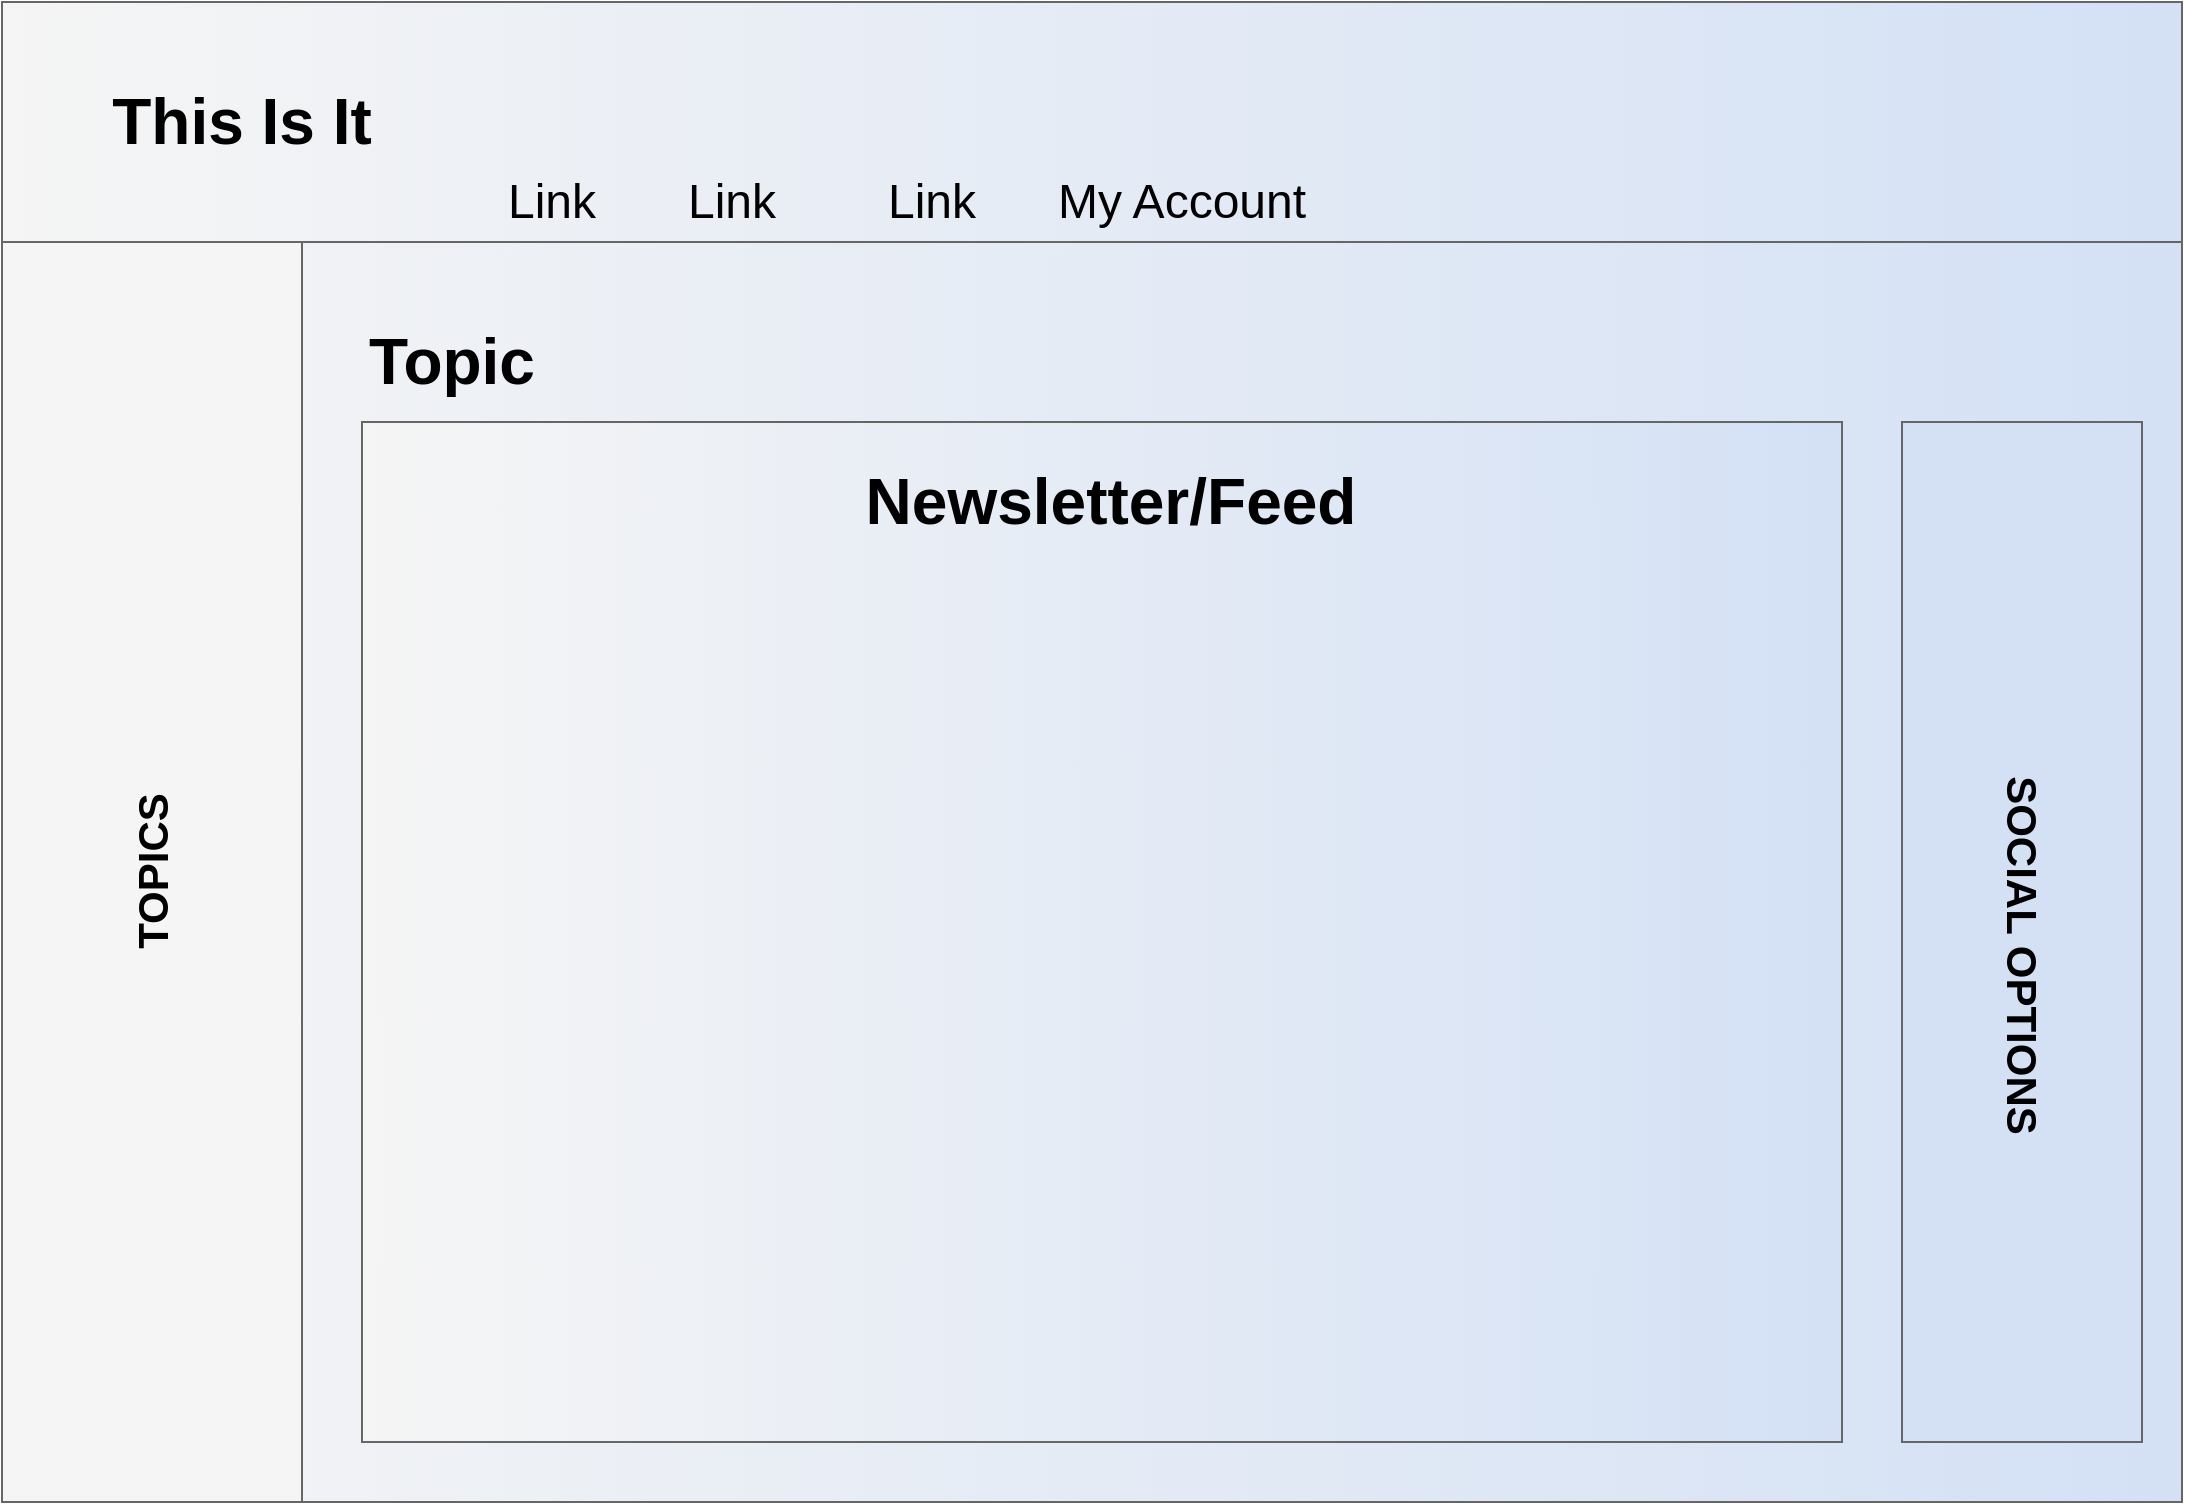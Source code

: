 <mxfile version="13.9.7" type="onedrive" pages="2"><diagram id="uCphyBb3-FRrpocgpgzu" name="Main"><mxGraphModel dx="1970" dy="1220" grid="1" gridSize="10" guides="1" tooltips="1" connect="1" arrows="1" fold="1" page="1" pageScale="1" pageWidth="1169" pageHeight="827" math="0" shadow="0"><root><mxCell id="0"/><mxCell id="1" parent="0"/><mxCell id="JD2OxSE-W09vFi5EJ_8B-1" value="" style="rounded=0;whiteSpace=wrap;html=1;gradientDirection=east;fillColor=#f5f5f5;strokeColor=#666666;fontColor=#333333;gradientColor=#D4E1F5;" vertex="1" parent="1"><mxGeometry x="30" y="40" width="1090" height="750" as="geometry"/></mxCell><mxCell id="JD2OxSE-W09vFi5EJ_8B-5" value="" style="rounded=0;whiteSpace=wrap;html=1;fontSize=32;gradientDirection=east;fillColor=#f5f5f5;strokeColor=#666666;fontColor=#333333;gradientColor=#D4E1F5;" vertex="1" parent="1"><mxGeometry x="30" y="40" width="1090" height="120" as="geometry"/></mxCell><mxCell id="JD2OxSE-W09vFi5EJ_8B-2" value="" style="rounded=0;whiteSpace=wrap;html=1;fillColor=#f5f5f5;strokeColor=#666666;fontColor=#333333;" vertex="1" parent="1"><mxGeometry x="30" y="160" width="150" height="630" as="geometry"/></mxCell><mxCell id="JD2OxSE-W09vFi5EJ_8B-3" value="TOPICS" style="text;html=1;strokeColor=none;fillColor=none;align=center;verticalAlign=middle;whiteSpace=wrap;rounded=0;rotation=-90;fontSize=21;fontStyle=1" vertex="1" parent="1"><mxGeometry x="52.5" y="458.75" width="105" height="32.5" as="geometry"/></mxCell><mxCell id="JD2OxSE-W09vFi5EJ_8B-4" value="This Is It" style="text;html=1;strokeColor=none;fillColor=none;align=center;verticalAlign=middle;rounded=0;fontSize=32;fontStyle=1;glass=0;shadow=0;sketch=0;labelBorderColor=none;labelBackgroundColor=none;whiteSpace=wrap;" vertex="1" parent="1"><mxGeometry x="70" y="90" width="160" height="20" as="geometry"/></mxCell><mxCell id="JD2OxSE-W09vFi5EJ_8B-14" value="Link" style="text;html=1;strokeColor=none;fillColor=none;align=center;verticalAlign=middle;whiteSpace=wrap;rounded=0;shadow=0;glass=0;labelBackgroundColor=none;sketch=0;fontSize=24;" vertex="1" parent="1"><mxGeometry x="260" y="120" width="90" height="40" as="geometry"/></mxCell><mxCell id="JD2OxSE-W09vFi5EJ_8B-15" value="Link" style="text;html=1;strokeColor=none;fillColor=none;align=center;verticalAlign=middle;whiteSpace=wrap;rounded=0;shadow=0;glass=0;labelBackgroundColor=none;sketch=0;fontSize=24;" vertex="1" parent="1"><mxGeometry x="360" y="115" width="70" height="50" as="geometry"/></mxCell><mxCell id="JD2OxSE-W09vFi5EJ_8B-17" value="My Account" style="text;html=1;strokeColor=none;fillColor=none;align=center;verticalAlign=middle;whiteSpace=wrap;rounded=0;shadow=0;glass=0;labelBackgroundColor=none;sketch=0;fontSize=24;" vertex="1" parent="1"><mxGeometry x="530" y="117.5" width="180" height="45" as="geometry"/></mxCell><mxCell id="JD2OxSE-W09vFi5EJ_8B-19" value="Link" style="text;html=1;strokeColor=none;fillColor=none;align=center;verticalAlign=middle;whiteSpace=wrap;rounded=0;shadow=0;glass=0;labelBackgroundColor=none;sketch=0;fontSize=24;" vertex="1" parent="1"><mxGeometry x="460" y="115" width="70" height="50" as="geometry"/></mxCell><mxCell id="JD2OxSE-W09vFi5EJ_8B-22" value="Topic" style="text;html=1;strokeColor=none;fillColor=none;align=center;verticalAlign=middle;whiteSpace=wrap;rounded=0;shadow=0;glass=0;labelBackgroundColor=none;sketch=0;fontSize=32;fontStyle=1" vertex="1" parent="1"><mxGeometry x="210" y="200" width="90" height="40" as="geometry"/></mxCell><mxCell id="JD2OxSE-W09vFi5EJ_8B-24" value="" style="rounded=0;whiteSpace=wrap;html=1;shadow=0;glass=0;labelBackgroundColor=none;sketch=0;fontSize=32;gradientDirection=east;fillColor=#f5f5f5;strokeColor=#666666;fontColor=#333333;gradientColor=#D4E1F5;" vertex="1" parent="1"><mxGeometry x="210" y="250" width="740" height="510" as="geometry"/></mxCell><mxCell id="JD2OxSE-W09vFi5EJ_8B-25" value="" style="rounded=0;whiteSpace=wrap;html=1;shadow=0;glass=0;labelBackgroundColor=none;sketch=0;fontSize=32;strokeColor=#666666;fontColor=#333333;gradientDirection=east;fillColor=#D4E1F5;" vertex="1" parent="1"><mxGeometry x="980" y="250" width="120" height="510" as="geometry"/></mxCell><mxCell id="JD2OxSE-W09vFi5EJ_8B-26" value="Newsletter/Feed" style="text;html=1;strokeColor=none;fillColor=none;align=center;verticalAlign=middle;whiteSpace=wrap;rounded=0;shadow=0;glass=0;labelBackgroundColor=none;sketch=0;fontSize=32;fontStyle=1" vertex="1" parent="1"><mxGeometry x="432" y="270" width="305" height="40" as="geometry"/></mxCell><mxCell id="JD2OxSE-W09vFi5EJ_8B-27" value="SOCIAL OPTIONS" style="text;html=1;strokeColor=none;fillColor=none;align=center;verticalAlign=middle;whiteSpace=wrap;rounded=0;rotation=90;fontSize=21;fontStyle=1;direction=west;" vertex="1" parent="1"><mxGeometry x="938.75" y="500" width="202.5" height="32.5" as="geometry"/></mxCell></root></mxGraphModel></diagram><diagram id="ukkllGWokKo_oD3znOeN" name="My Account"><mxGraphModel dx="1970" dy="1220" grid="1" gridSize="10" guides="1" tooltips="1" connect="1" arrows="1" fold="1" page="1" pageScale="1" pageWidth="1169" pageHeight="827" math="0" shadow="0"><root><mxCell id="b8labxXkZuIcMzOUNa7H-0"/><mxCell id="b8labxXkZuIcMzOUNa7H-1" parent="b8labxXkZuIcMzOUNa7H-0"/><mxCell id="bHVlDf6dtaQIBM1wjTaf-0" value="" style="rounded=0;whiteSpace=wrap;html=1;gradientDirection=east;fillColor=#f5f5f5;strokeColor=#666666;fontColor=#333333;gradientColor=#D4E1F5;" vertex="1" parent="b8labxXkZuIcMzOUNa7H-1"><mxGeometry x="30" y="40" width="1090" height="750" as="geometry"/></mxCell><mxCell id="bHVlDf6dtaQIBM1wjTaf-1" value="" style="rounded=0;whiteSpace=wrap;html=1;fontSize=32;gradientDirection=east;fillColor=#f5f5f5;strokeColor=#666666;fontColor=#333333;gradientColor=#D4E1F5;" vertex="1" parent="b8labxXkZuIcMzOUNa7H-1"><mxGeometry x="30" y="40" width="1090" height="120" as="geometry"/></mxCell><mxCell id="bHVlDf6dtaQIBM1wjTaf-2" value="" style="rounded=0;whiteSpace=wrap;html=1;fillColor=#f5f5f5;strokeColor=#666666;fontColor=#333333;" vertex="1" parent="b8labxXkZuIcMzOUNa7H-1"><mxGeometry x="30" y="160" width="150" height="630" as="geometry"/></mxCell><mxCell id="bHVlDf6dtaQIBM1wjTaf-3" value="TOPICS" style="text;html=1;strokeColor=none;fillColor=none;align=center;verticalAlign=middle;whiteSpace=wrap;rounded=0;rotation=-90;fontSize=21;fontStyle=1" vertex="1" parent="b8labxXkZuIcMzOUNa7H-1"><mxGeometry x="52.5" y="458.75" width="105" height="32.5" as="geometry"/></mxCell><mxCell id="bHVlDf6dtaQIBM1wjTaf-4" value="This Is It" style="text;html=1;strokeColor=none;fillColor=none;align=center;verticalAlign=middle;rounded=0;fontSize=32;fontStyle=1;glass=0;shadow=0;sketch=0;labelBorderColor=none;labelBackgroundColor=none;whiteSpace=wrap;" vertex="1" parent="b8labxXkZuIcMzOUNa7H-1"><mxGeometry x="70" y="90" width="160" height="20" as="geometry"/></mxCell><mxCell id="bHVlDf6dtaQIBM1wjTaf-7" value="My Account" style="text;html=1;strokeColor=none;fillColor=none;align=center;verticalAlign=middle;whiteSpace=wrap;rounded=0;shadow=0;glass=0;labelBackgroundColor=none;sketch=0;fontSize=24;" vertex="1" parent="b8labxXkZuIcMzOUNa7H-1"><mxGeometry x="930" y="77.5" width="180" height="45" as="geometry"/></mxCell><mxCell id="bHVlDf6dtaQIBM1wjTaf-9" value="My Account" style="text;html=1;strokeColor=none;fillColor=none;align=center;verticalAlign=middle;whiteSpace=wrap;rounded=0;shadow=0;glass=0;labelBackgroundColor=none;sketch=0;fontSize=32;fontStyle=1" vertex="1" parent="b8labxXkZuIcMzOUNa7H-1"><mxGeometry x="210" y="200" width="200" height="40" as="geometry"/></mxCell><mxCell id="bHVlDf6dtaQIBM1wjTaf-10" value="" style="rounded=0;whiteSpace=wrap;html=1;shadow=0;glass=0;labelBackgroundColor=none;sketch=0;fontSize=32;gradientDirection=east;fillColor=#f5f5f5;strokeColor=#666666;fontColor=#333333;gradientColor=#D4E1F5;" vertex="1" parent="b8labxXkZuIcMzOUNa7H-1"><mxGeometry x="210" y="250" width="880" height="510" as="geometry"/></mxCell><mxCell id="t9SyfhgV61Jz5mISaZLI-1" value="" style="rounded=0;whiteSpace=wrap;html=1;shadow=0;glass=0;labelBackgroundColor=none;sketch=0;fillColor=#D4E1F5;gradientColor=none;fontSize=32;" vertex="1" parent="b8labxXkZuIcMzOUNa7H-1"><mxGeometry x="245" y="280" width="815" height="130" as="geometry"/></mxCell><mxCell id="t9SyfhgV61Jz5mISaZLI-0" value="Account Details" style="text;html=1;strokeColor=none;fillColor=none;align=center;verticalAlign=middle;whiteSpace=wrap;rounded=0;rotation=0;fontSize=21;fontStyle=1" vertex="1" parent="b8labxXkZuIcMzOUNa7H-1"><mxGeometry x="260" y="290" width="180" height="41.25" as="geometry"/></mxCell><mxCell id="t9SyfhgV61Jz5mISaZLI-2" value="" style="rounded=0;whiteSpace=wrap;html=1;shadow=0;glass=0;labelBackgroundColor=none;sketch=0;fillColor=#D4E1F5;gradientColor=none;fontSize=32;" vertex="1" parent="b8labxXkZuIcMzOUNa7H-1"><mxGeometry x="245" y="440" width="815" height="280" as="geometry"/></mxCell><mxCell id="t9SyfhgV61Jz5mISaZLI-3" value="Account Options" style="text;html=1;strokeColor=none;fillColor=none;align=center;verticalAlign=middle;whiteSpace=wrap;rounded=0;rotation=0;fontSize=21;fontStyle=1" vertex="1" parent="b8labxXkZuIcMzOUNa7H-1"><mxGeometry x="260" y="458.75" width="180" height="41.25" as="geometry"/></mxCell><mxCell id="t9SyfhgV61Jz5mISaZLI-4" value="Change Email" style="rounded=1;html=1;shadow=0;dashed=0;whiteSpace=wrap;fontSize=20;align=center;glass=0;labelBackgroundColor=none;sketch=0;fillColor=#f5f5f5;strokeColor=#666666;fontColor=#333333;" vertex="1" parent="b8labxXkZuIcMzOUNa7H-1"><mxGeometry x="280" y="510" width="732.75" height="36.88" as="geometry"/></mxCell><mxCell id="t9SyfhgV61Jz5mISaZLI-5" value="Change Password" style="rounded=1;html=1;shadow=0;dashed=0;whiteSpace=wrap;fontSize=20;align=center;glass=0;labelBackgroundColor=none;sketch=0;fillColor=#f5f5f5;strokeColor=#666666;fontColor=#333333;" vertex="1" parent="b8labxXkZuIcMzOUNa7H-1"><mxGeometry x="280" y="561.56" width="732.75" height="36.88" as="geometry"/></mxCell><mxCell id="t9SyfhgV61Jz5mISaZLI-6" value="Manage Linked Accounts" style="rounded=1;html=1;shadow=0;dashed=0;whiteSpace=wrap;fontSize=20;align=center;glass=0;labelBackgroundColor=none;sketch=0;fillColor=#f5f5f5;strokeColor=#666666;fontColor=#333333;" vertex="1" parent="b8labxXkZuIcMzOUNa7H-1"><mxGeometry x="280" y="610" width="732.75" height="36.88" as="geometry"/></mxCell><mxCell id="t9SyfhgV61Jz5mISaZLI-7" value="Delete Account" style="rounded=1;html=1;shadow=0;dashed=0;whiteSpace=wrap;fontSize=20;align=center;glass=0;labelBackgroundColor=none;sketch=0;fillColor=#f5f5f5;strokeColor=#666666;fontColor=#333333;" vertex="1" parent="b8labxXkZuIcMzOUNa7H-1"><mxGeometry x="280" y="660" width="732.75" height="36.88" as="geometry"/></mxCell><mxCell id="t9SyfhgV61Jz5mISaZLI-8" value="Name" style="text;html=1;strokeColor=none;fillColor=none;align=center;verticalAlign=middle;whiteSpace=wrap;rounded=0;shadow=0;glass=0;labelBackgroundColor=none;sketch=0;fontSize=20;" vertex="1" parent="b8labxXkZuIcMzOUNa7H-1"><mxGeometry x="270" y="320" width="160" height="31.25" as="geometry"/></mxCell><mxCell id="t9SyfhgV61Jz5mISaZLI-9" value="Email" style="text;html=1;strokeColor=none;fillColor=none;align=center;verticalAlign=middle;whiteSpace=wrap;rounded=0;shadow=0;glass=0;labelBackgroundColor=none;sketch=0;fontSize=20;" vertex="1" parent="b8labxXkZuIcMzOUNa7H-1"><mxGeometry x="270" y="360" width="160" height="31.25" as="geometry"/></mxCell><mxCell id="t9SyfhgV61Jz5mISaZLI-10" value="DOB" style="text;html=1;strokeColor=none;fillColor=none;align=center;verticalAlign=middle;whiteSpace=wrap;rounded=0;shadow=0;glass=0;labelBackgroundColor=none;sketch=0;fontSize=20;" vertex="1" parent="b8labxXkZuIcMzOUNa7H-1"><mxGeometry x="495" y="320" width="160" height="31.25" as="geometry"/></mxCell><mxCell id="t9SyfhgV61Jz5mISaZLI-11" value="Linked Accounts" style="text;html=1;strokeColor=none;fillColor=none;align=center;verticalAlign=middle;whiteSpace=wrap;rounded=0;shadow=0;glass=0;labelBackgroundColor=none;sketch=0;fontSize=20;" vertex="1" parent="b8labxXkZuIcMzOUNa7H-1"><mxGeometry x="495" y="360" width="160" height="31.25" as="geometry"/></mxCell><mxCell id="t9SyfhgV61Jz5mISaZLI-12" value="Edit" style="rounded=1;html=1;shadow=0;dashed=0;whiteSpace=wrap;fontSize=20;align=center;glass=0;labelBackgroundColor=none;sketch=0;fillColor=#f5f5f5;strokeColor=#666666;fontColor=#333333;" vertex="1" parent="b8labxXkZuIcMzOUNa7H-1"><mxGeometry x="960" y="290" width="92.75" height="36.88" as="geometry"/></mxCell><mxCell id="t9SyfhgV61Jz5mISaZLI-13" value="Date Joined" style="text;html=1;strokeColor=none;fillColor=none;align=center;verticalAlign=middle;whiteSpace=wrap;rounded=0;shadow=0;glass=0;labelBackgroundColor=none;sketch=0;fontSize=20;" vertex="1" parent="b8labxXkZuIcMzOUNa7H-1"><mxGeometry x="690" y="320" width="160" height="31.25" as="geometry"/></mxCell><mxCell id="t9SyfhgV61Jz5mISaZLI-14" value="Gender" style="text;html=1;strokeColor=none;fillColor=none;align=center;verticalAlign=middle;whiteSpace=wrap;rounded=0;shadow=0;glass=0;labelBackgroundColor=none;sketch=0;fontSize=20;" vertex="1" parent="b8labxXkZuIcMzOUNa7H-1"><mxGeometry x="690" y="360" width="160" height="31.25" as="geometry"/></mxCell></root></mxGraphModel></diagram></mxfile>